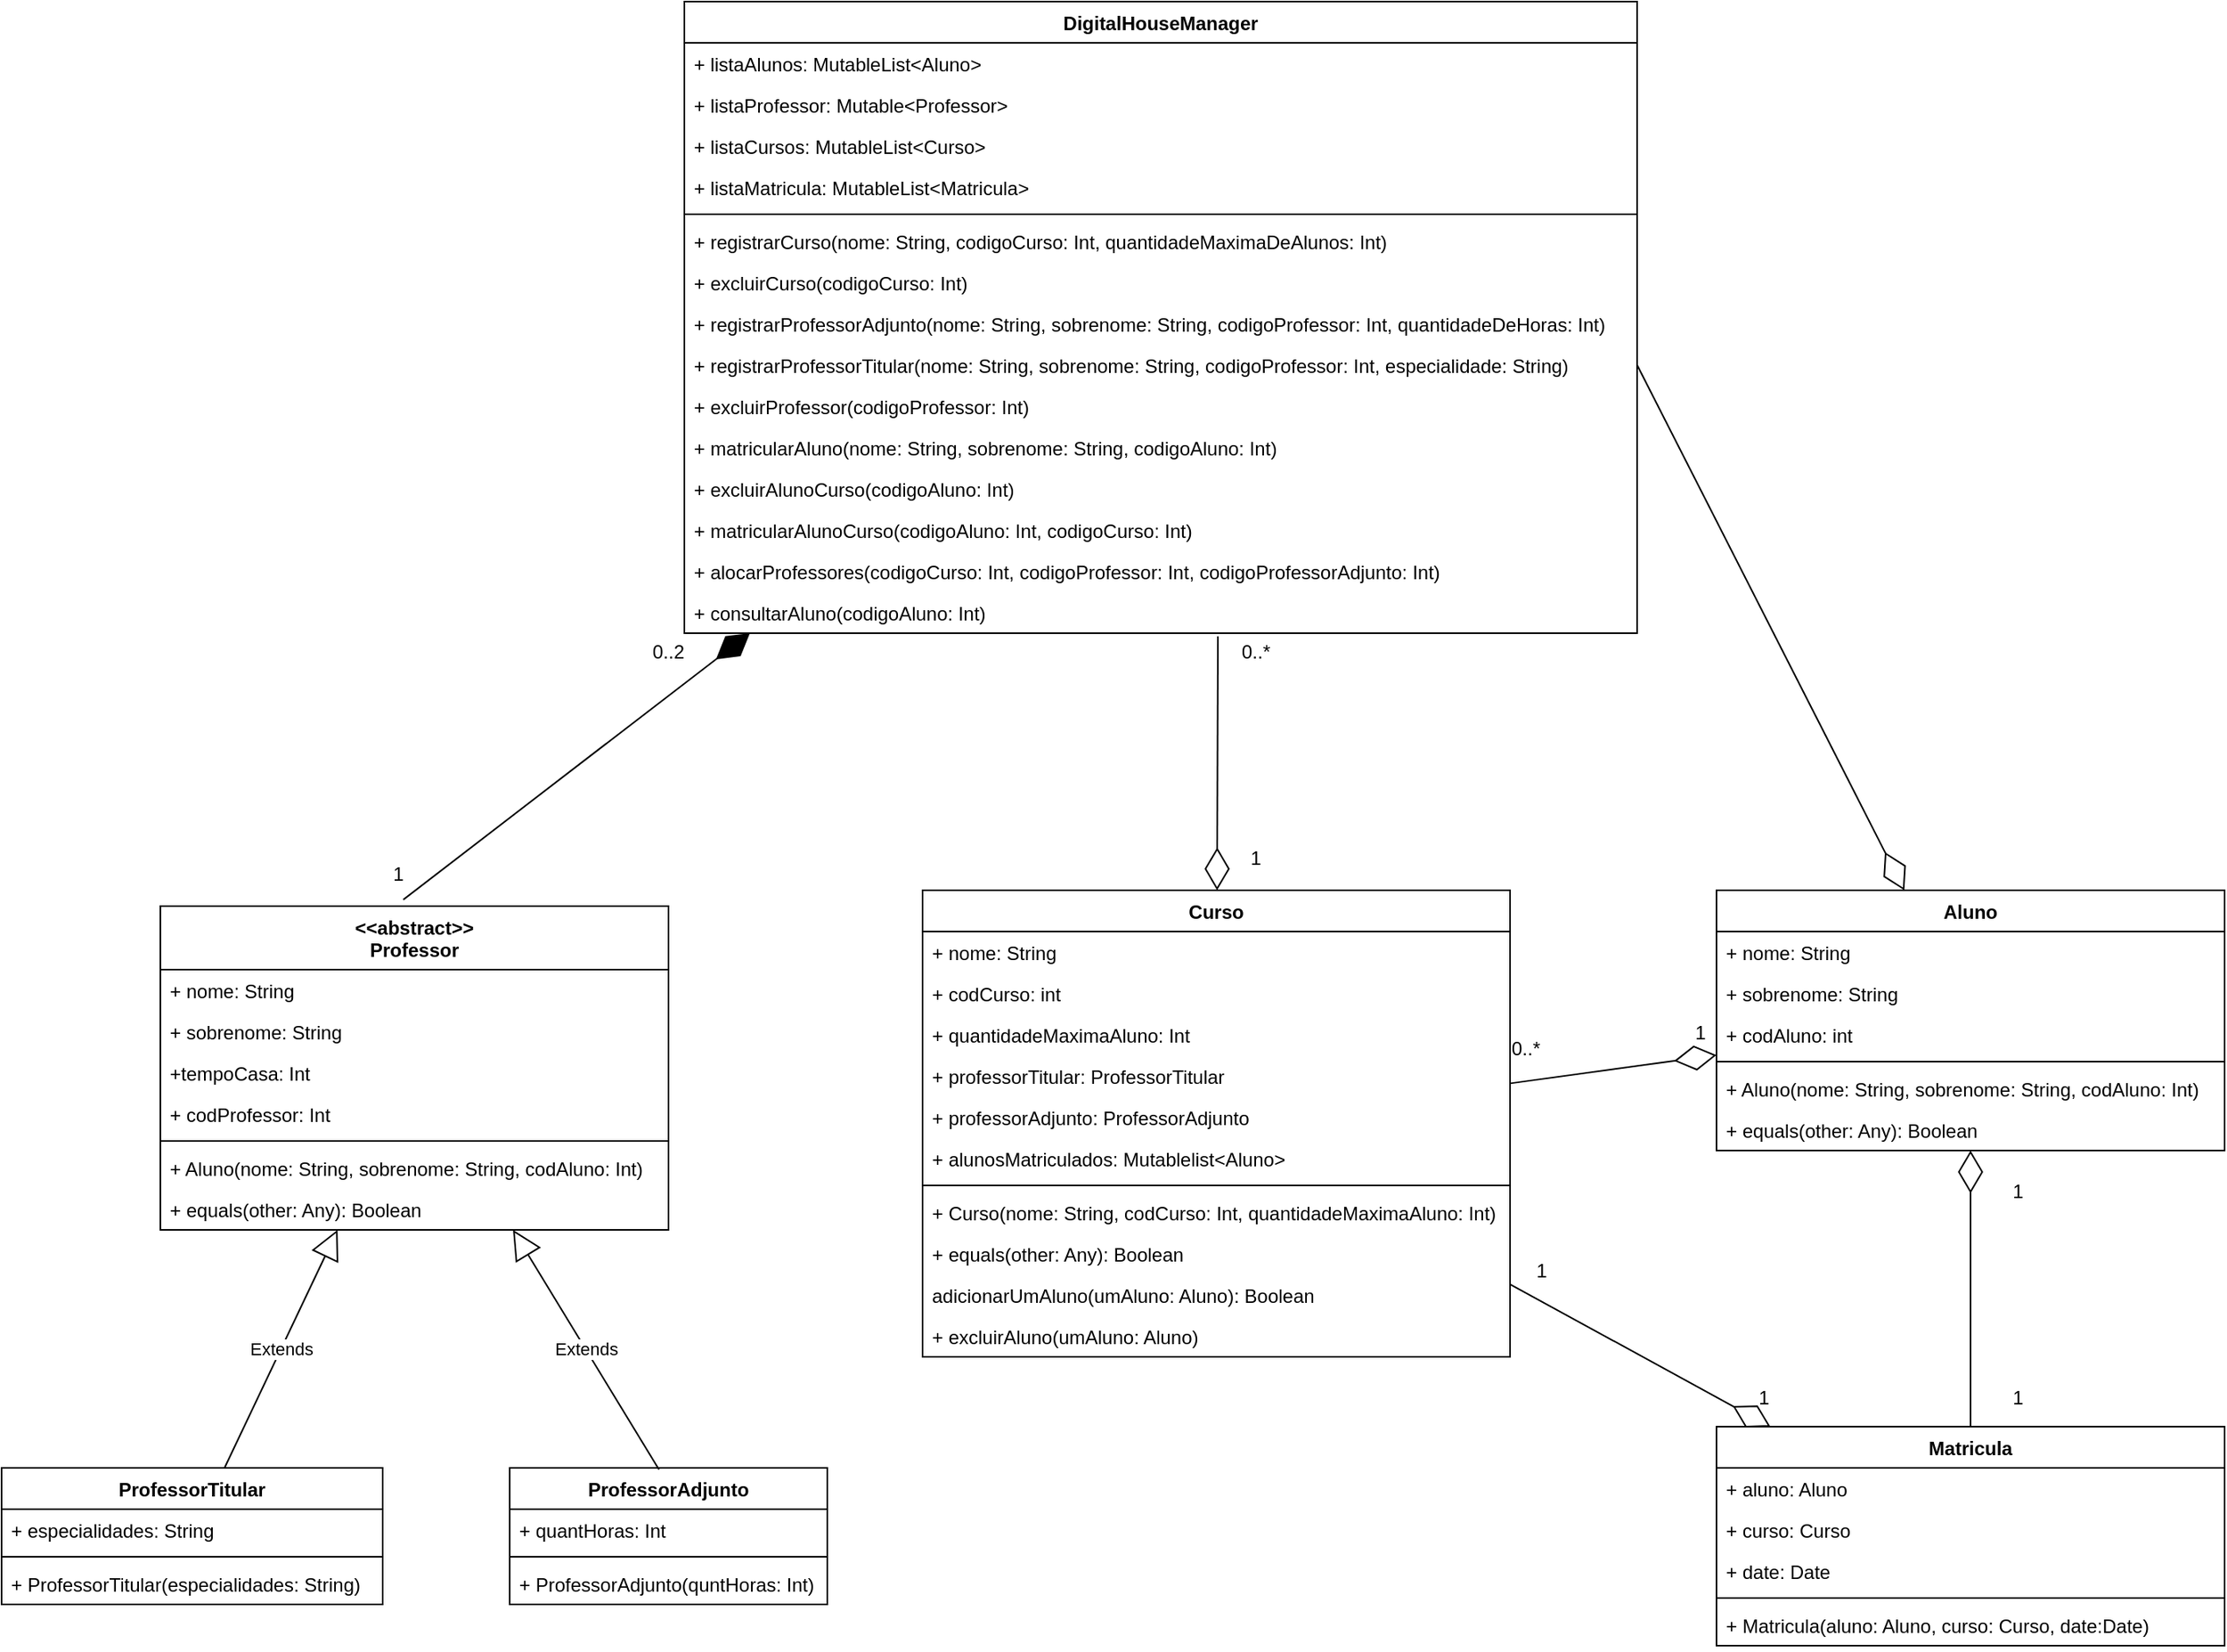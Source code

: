 <mxfile version="13.7.7" type="google"><diagram id="mU43kyaJMPFo3yg4Z0kb" name="Page-1"><mxGraphModel dx="978" dy="752" grid="1" gridSize="10" guides="1" tooltips="1" connect="1" arrows="1" fold="1" page="1" pageScale="1" pageWidth="827" pageHeight="1169" math="0" shadow="0"><root><mxCell id="0"/><mxCell id="1" parent="0"/><mxCell id="C7uTCWnIUBUL3R6jlAHj-46" value="DigitalHouseManager" style="swimlane;fontStyle=1;align=center;verticalAlign=top;childLayout=stackLayout;horizontal=1;startSize=26;horizontalStack=0;resizeParent=1;resizeParentMax=0;resizeLast=0;collapsible=1;marginBottom=0;" vertex="1" parent="1"><mxGeometry x="470" y="90" width="600" height="398" as="geometry"/></mxCell><mxCell id="C7uTCWnIUBUL3R6jlAHj-47" value="+ listaAlunos: MutableList&lt;Aluno&gt;" style="text;strokeColor=none;fillColor=none;align=left;verticalAlign=top;spacingLeft=4;spacingRight=4;overflow=hidden;rotatable=0;points=[[0,0.5],[1,0.5]];portConstraint=eastwest;" vertex="1" parent="C7uTCWnIUBUL3R6jlAHj-46"><mxGeometry y="26" width="600" height="26" as="geometry"/></mxCell><mxCell id="C7uTCWnIUBUL3R6jlAHj-48" value="+ listaProfessor: Mutable&lt;Professor&gt;" style="text;strokeColor=none;fillColor=none;align=left;verticalAlign=top;spacingLeft=4;spacingRight=4;overflow=hidden;rotatable=0;points=[[0,0.5],[1,0.5]];portConstraint=eastwest;" vertex="1" parent="C7uTCWnIUBUL3R6jlAHj-46"><mxGeometry y="52" width="600" height="26" as="geometry"/></mxCell><mxCell id="C7uTCWnIUBUL3R6jlAHj-49" value="+ listaCursos: MutableList&lt;Curso&gt;" style="text;strokeColor=none;fillColor=none;align=left;verticalAlign=top;spacingLeft=4;spacingRight=4;overflow=hidden;rotatable=0;points=[[0,0.5],[1,0.5]];portConstraint=eastwest;" vertex="1" parent="C7uTCWnIUBUL3R6jlAHj-46"><mxGeometry y="78" width="600" height="26" as="geometry"/></mxCell><mxCell id="C7uTCWnIUBUL3R6jlAHj-50" value="+ listaMatricula: MutableList&lt;Matricula&gt;" style="text;strokeColor=none;fillColor=none;align=left;verticalAlign=top;spacingLeft=4;spacingRight=4;overflow=hidden;rotatable=0;points=[[0,0.5],[1,0.5]];portConstraint=eastwest;" vertex="1" parent="C7uTCWnIUBUL3R6jlAHj-46"><mxGeometry y="104" width="600" height="26" as="geometry"/></mxCell><mxCell id="C7uTCWnIUBUL3R6jlAHj-53" value="" style="line;strokeWidth=1;fillColor=none;align=left;verticalAlign=middle;spacingTop=-1;spacingLeft=3;spacingRight=3;rotatable=0;labelPosition=right;points=[];portConstraint=eastwest;" vertex="1" parent="C7uTCWnIUBUL3R6jlAHj-46"><mxGeometry y="130" width="600" height="8" as="geometry"/></mxCell><mxCell id="C7uTCWnIUBUL3R6jlAHj-54" value="+ registrarCurso(nome: String, codigoCurso: Int, quantidadeMaximaDeAlunos: Int)" style="text;strokeColor=none;fillColor=none;align=left;verticalAlign=top;spacingLeft=4;spacingRight=4;overflow=hidden;rotatable=0;points=[[0,0.5],[1,0.5]];portConstraint=eastwest;" vertex="1" parent="C7uTCWnIUBUL3R6jlAHj-46"><mxGeometry y="138" width="600" height="26" as="geometry"/></mxCell><mxCell id="C7uTCWnIUBUL3R6jlAHj-55" value="+ excluirCurso(codigoCurso: Int)" style="text;strokeColor=none;fillColor=none;align=left;verticalAlign=top;spacingLeft=4;spacingRight=4;overflow=hidden;rotatable=0;points=[[0,0.5],[1,0.5]];portConstraint=eastwest;" vertex="1" parent="C7uTCWnIUBUL3R6jlAHj-46"><mxGeometry y="164" width="600" height="26" as="geometry"/></mxCell><mxCell id="C7uTCWnIUBUL3R6jlAHj-56" value="+ registrarProfessorAdjunto(nome: String, sobrenome: String, codigoProfessor: Int, quantidadeDeHoras: Int)" style="text;strokeColor=none;fillColor=none;align=left;verticalAlign=top;spacingLeft=4;spacingRight=4;overflow=hidden;rotatable=0;points=[[0,0.5],[1,0.5]];portConstraint=eastwest;" vertex="1" parent="C7uTCWnIUBUL3R6jlAHj-46"><mxGeometry y="190" width="600" height="26" as="geometry"/></mxCell><mxCell id="C7uTCWnIUBUL3R6jlAHj-58" value="+ registrarProfessorTitular(nome: String, sobrenome: String, codigoProfessor: Int, especialidade: String)" style="text;strokeColor=none;fillColor=none;align=left;verticalAlign=top;spacingLeft=4;spacingRight=4;overflow=hidden;rotatable=0;points=[[0,0.5],[1,0.5]];portConstraint=eastwest;" vertex="1" parent="C7uTCWnIUBUL3R6jlAHj-46"><mxGeometry y="216" width="600" height="26" as="geometry"/></mxCell><mxCell id="C7uTCWnIUBUL3R6jlAHj-59" value="+ excluirProfessor(codigoProfessor: Int)" style="text;strokeColor=none;fillColor=none;align=left;verticalAlign=top;spacingLeft=4;spacingRight=4;overflow=hidden;rotatable=0;points=[[0,0.5],[1,0.5]];portConstraint=eastwest;" vertex="1" parent="C7uTCWnIUBUL3R6jlAHj-46"><mxGeometry y="242" width="600" height="26" as="geometry"/></mxCell><mxCell id="C7uTCWnIUBUL3R6jlAHj-61" value="+ matricularAluno(nome: String, sobrenome: String, codigoAluno: Int)&#10;" style="text;strokeColor=none;fillColor=none;align=left;verticalAlign=top;spacingLeft=4;spacingRight=4;overflow=hidden;rotatable=0;points=[[0,0.5],[1,0.5]];portConstraint=eastwest;" vertex="1" parent="C7uTCWnIUBUL3R6jlAHj-46"><mxGeometry y="268" width="600" height="26" as="geometry"/></mxCell><mxCell id="C7uTCWnIUBUL3R6jlAHj-60" value="+ excluirAlunoCurso(codigoAluno: Int)" style="text;strokeColor=none;fillColor=none;align=left;verticalAlign=top;spacingLeft=4;spacingRight=4;overflow=hidden;rotatable=0;points=[[0,0.5],[1,0.5]];portConstraint=eastwest;" vertex="1" parent="C7uTCWnIUBUL3R6jlAHj-46"><mxGeometry y="294" width="600" height="26" as="geometry"/></mxCell><mxCell id="C7uTCWnIUBUL3R6jlAHj-57" value="+ matricularAlunoCurso(codigoAluno: Int, codigoCurso: Int)" style="text;strokeColor=none;fillColor=none;align=left;verticalAlign=top;spacingLeft=4;spacingRight=4;overflow=hidden;rotatable=0;points=[[0,0.5],[1,0.5]];portConstraint=eastwest;" vertex="1" parent="C7uTCWnIUBUL3R6jlAHj-46"><mxGeometry y="320" width="600" height="26" as="geometry"/></mxCell><mxCell id="C7uTCWnIUBUL3R6jlAHj-62" value="+ alocarProfessores(codigoCurso: Int, codigoProfessor: Int, codigoProfessorAdjunto: Int)" style="text;strokeColor=none;fillColor=none;align=left;verticalAlign=top;spacingLeft=4;spacingRight=4;overflow=hidden;rotatable=0;points=[[0,0.5],[1,0.5]];portConstraint=eastwest;" vertex="1" parent="C7uTCWnIUBUL3R6jlAHj-46"><mxGeometry y="346" width="600" height="26" as="geometry"/></mxCell><mxCell id="C7uTCWnIUBUL3R6jlAHj-63" value="+ consultarAluno(codigoAluno: Int)" style="text;strokeColor=none;fillColor=none;align=left;verticalAlign=top;spacingLeft=4;spacingRight=4;overflow=hidden;rotatable=0;points=[[0,0.5],[1,0.5]];portConstraint=eastwest;" vertex="1" parent="C7uTCWnIUBUL3R6jlAHj-46"><mxGeometry y="372" width="600" height="26" as="geometry"/></mxCell><mxCell id="C7uTCWnIUBUL3R6jlAHj-9" value="&lt;&lt;abstract&gt;&gt;&#10;Professor" style="swimlane;fontStyle=1;align=center;verticalAlign=top;childLayout=stackLayout;horizontal=1;startSize=40;horizontalStack=0;resizeParent=1;resizeParentMax=0;resizeLast=0;collapsible=1;marginBottom=0;" vertex="1" parent="1"><mxGeometry x="140" y="660" width="320" height="204" as="geometry"/></mxCell><mxCell id="C7uTCWnIUBUL3R6jlAHj-10" value="+ nome: String" style="text;strokeColor=none;fillColor=none;align=left;verticalAlign=top;spacingLeft=4;spacingRight=4;overflow=hidden;rotatable=0;points=[[0,0.5],[1,0.5]];portConstraint=eastwest;" vertex="1" parent="C7uTCWnIUBUL3R6jlAHj-9"><mxGeometry y="40" width="320" height="26" as="geometry"/></mxCell><mxCell id="C7uTCWnIUBUL3R6jlAHj-11" value="+ sobrenome: String" style="text;strokeColor=none;fillColor=none;align=left;verticalAlign=top;spacingLeft=4;spacingRight=4;overflow=hidden;rotatable=0;points=[[0,0.5],[1,0.5]];portConstraint=eastwest;" vertex="1" parent="C7uTCWnIUBUL3R6jlAHj-9"><mxGeometry y="66" width="320" height="26" as="geometry"/></mxCell><mxCell id="C7uTCWnIUBUL3R6jlAHj-12" value="+tempoCasa: Int" style="text;strokeColor=none;fillColor=none;align=left;verticalAlign=top;spacingLeft=4;spacingRight=4;overflow=hidden;rotatable=0;points=[[0,0.5],[1,0.5]];portConstraint=eastwest;" vertex="1" parent="C7uTCWnIUBUL3R6jlAHj-9"><mxGeometry y="92" width="320" height="26" as="geometry"/></mxCell><mxCell id="C7uTCWnIUBUL3R6jlAHj-16" value="+ codProfessor: Int" style="text;strokeColor=none;fillColor=none;align=left;verticalAlign=top;spacingLeft=4;spacingRight=4;overflow=hidden;rotatable=0;points=[[0,0.5],[1,0.5]];portConstraint=eastwest;" vertex="1" parent="C7uTCWnIUBUL3R6jlAHj-9"><mxGeometry y="118" width="320" height="26" as="geometry"/></mxCell><mxCell id="C7uTCWnIUBUL3R6jlAHj-13" value="" style="line;strokeWidth=1;fillColor=none;align=left;verticalAlign=middle;spacingTop=-1;spacingLeft=3;spacingRight=3;rotatable=0;labelPosition=right;points=[];portConstraint=eastwest;" vertex="1" parent="C7uTCWnIUBUL3R6jlAHj-9"><mxGeometry y="144" width="320" height="8" as="geometry"/></mxCell><mxCell id="C7uTCWnIUBUL3R6jlAHj-14" value="+ Aluno(nome: String, sobrenome: String, codAluno: Int)" style="text;strokeColor=none;fillColor=none;align=left;verticalAlign=top;spacingLeft=4;spacingRight=4;overflow=hidden;rotatable=0;points=[[0,0.5],[1,0.5]];portConstraint=eastwest;" vertex="1" parent="C7uTCWnIUBUL3R6jlAHj-9"><mxGeometry y="152" width="320" height="26" as="geometry"/></mxCell><mxCell id="C7uTCWnIUBUL3R6jlAHj-15" value="+ equals(other: Any): Boolean" style="text;strokeColor=none;fillColor=none;align=left;verticalAlign=top;spacingLeft=4;spacingRight=4;overflow=hidden;rotatable=0;points=[[0,0.5],[1,0.5]];portConstraint=eastwest;" vertex="1" parent="C7uTCWnIUBUL3R6jlAHj-9"><mxGeometry y="178" width="320" height="26" as="geometry"/></mxCell><mxCell id="C7uTCWnIUBUL3R6jlAHj-17" value="ProfessorTitular" style="swimlane;fontStyle=1;align=center;verticalAlign=top;childLayout=stackLayout;horizontal=1;startSize=26;horizontalStack=0;resizeParent=1;resizeParentMax=0;resizeLast=0;collapsible=1;marginBottom=0;" vertex="1" parent="1"><mxGeometry x="40" y="1014" width="240" height="86" as="geometry"/></mxCell><mxCell id="C7uTCWnIUBUL3R6jlAHj-18" value="+ especialidades: String" style="text;strokeColor=none;fillColor=none;align=left;verticalAlign=top;spacingLeft=4;spacingRight=4;overflow=hidden;rotatable=0;points=[[0,0.5],[1,0.5]];portConstraint=eastwest;" vertex="1" parent="C7uTCWnIUBUL3R6jlAHj-17"><mxGeometry y="26" width="240" height="26" as="geometry"/></mxCell><mxCell id="C7uTCWnIUBUL3R6jlAHj-19" value="" style="line;strokeWidth=1;fillColor=none;align=left;verticalAlign=middle;spacingTop=-1;spacingLeft=3;spacingRight=3;rotatable=0;labelPosition=right;points=[];portConstraint=eastwest;" vertex="1" parent="C7uTCWnIUBUL3R6jlAHj-17"><mxGeometry y="52" width="240" height="8" as="geometry"/></mxCell><mxCell id="C7uTCWnIUBUL3R6jlAHj-20" value="+ ProfessorTitular(especialidades: String)" style="text;strokeColor=none;fillColor=none;align=left;verticalAlign=top;spacingLeft=4;spacingRight=4;overflow=hidden;rotatable=0;points=[[0,0.5],[1,0.5]];portConstraint=eastwest;" vertex="1" parent="C7uTCWnIUBUL3R6jlAHj-17"><mxGeometry y="60" width="240" height="26" as="geometry"/></mxCell><mxCell id="C7uTCWnIUBUL3R6jlAHj-32" value="Curso" style="swimlane;fontStyle=1;align=center;verticalAlign=top;childLayout=stackLayout;horizontal=1;startSize=26;horizontalStack=0;resizeParent=1;resizeParentMax=0;resizeLast=0;collapsible=1;marginBottom=0;" vertex="1" parent="1"><mxGeometry x="620" y="650" width="370" height="294" as="geometry"/></mxCell><mxCell id="C7uTCWnIUBUL3R6jlAHj-33" value="+ nome: String" style="text;strokeColor=none;fillColor=none;align=left;verticalAlign=top;spacingLeft=4;spacingRight=4;overflow=hidden;rotatable=0;points=[[0,0.5],[1,0.5]];portConstraint=eastwest;" vertex="1" parent="C7uTCWnIUBUL3R6jlAHj-32"><mxGeometry y="26" width="370" height="26" as="geometry"/></mxCell><mxCell id="C7uTCWnIUBUL3R6jlAHj-35" value="+ codCurso: int" style="text;strokeColor=none;fillColor=none;align=left;verticalAlign=top;spacingLeft=4;spacingRight=4;overflow=hidden;rotatable=0;points=[[0,0.5],[1,0.5]];portConstraint=eastwest;" vertex="1" parent="C7uTCWnIUBUL3R6jlAHj-32"><mxGeometry y="52" width="370" height="26" as="geometry"/></mxCell><mxCell id="C7uTCWnIUBUL3R6jlAHj-40" value="+ quantidadeMaximaAluno: Int" style="text;strokeColor=none;fillColor=none;align=left;verticalAlign=top;spacingLeft=4;spacingRight=4;overflow=hidden;rotatable=0;points=[[0,0.5],[1,0.5]];portConstraint=eastwest;" vertex="1" parent="C7uTCWnIUBUL3R6jlAHj-32"><mxGeometry y="78" width="370" height="26" as="geometry"/></mxCell><mxCell id="C7uTCWnIUBUL3R6jlAHj-41" value="+ professorTitular: ProfessorTitular" style="text;strokeColor=none;fillColor=none;align=left;verticalAlign=top;spacingLeft=4;spacingRight=4;overflow=hidden;rotatable=0;points=[[0,0.5],[1,0.5]];portConstraint=eastwest;" vertex="1" parent="C7uTCWnIUBUL3R6jlAHj-32"><mxGeometry y="104" width="370" height="26" as="geometry"/></mxCell><mxCell id="C7uTCWnIUBUL3R6jlAHj-42" value="+ professorAdjunto: ProfessorAdjunto" style="text;strokeColor=none;fillColor=none;align=left;verticalAlign=top;spacingLeft=4;spacingRight=4;overflow=hidden;rotatable=0;points=[[0,0.5],[1,0.5]];portConstraint=eastwest;" vertex="1" parent="C7uTCWnIUBUL3R6jlAHj-32"><mxGeometry y="130" width="370" height="26" as="geometry"/></mxCell><mxCell id="C7uTCWnIUBUL3R6jlAHj-39" value="+ alunosMatriculados: Mutablelist&lt;Aluno&gt;" style="text;strokeColor=none;fillColor=none;align=left;verticalAlign=top;spacingLeft=4;spacingRight=4;overflow=hidden;rotatable=0;points=[[0,0.5],[1,0.5]];portConstraint=eastwest;" vertex="1" parent="C7uTCWnIUBUL3R6jlAHj-32"><mxGeometry y="156" width="370" height="26" as="geometry"/></mxCell><mxCell id="C7uTCWnIUBUL3R6jlAHj-36" value="" style="line;strokeWidth=1;fillColor=none;align=left;verticalAlign=middle;spacingTop=-1;spacingLeft=3;spacingRight=3;rotatable=0;labelPosition=right;points=[];portConstraint=eastwest;" vertex="1" parent="C7uTCWnIUBUL3R6jlAHj-32"><mxGeometry y="182" width="370" height="8" as="geometry"/></mxCell><mxCell id="C7uTCWnIUBUL3R6jlAHj-37" value="+ Curso(nome: String, codCurso: Int, quantidadeMaximaAluno: Int)" style="text;strokeColor=none;fillColor=none;align=left;verticalAlign=top;spacingLeft=4;spacingRight=4;overflow=hidden;rotatable=0;points=[[0,0.5],[1,0.5]];portConstraint=eastwest;" vertex="1" parent="C7uTCWnIUBUL3R6jlAHj-32"><mxGeometry y="190" width="370" height="26" as="geometry"/></mxCell><mxCell id="C7uTCWnIUBUL3R6jlAHj-38" value="+ equals(other: Any): Boolean" style="text;strokeColor=none;fillColor=none;align=left;verticalAlign=top;spacingLeft=4;spacingRight=4;overflow=hidden;rotatable=0;points=[[0,0.5],[1,0.5]];portConstraint=eastwest;" vertex="1" parent="C7uTCWnIUBUL3R6jlAHj-32"><mxGeometry y="216" width="370" height="26" as="geometry"/></mxCell><mxCell id="C7uTCWnIUBUL3R6jlAHj-44" value="adicionarUmAluno(umAluno: Aluno): Boolean" style="text;strokeColor=none;fillColor=none;align=left;verticalAlign=top;spacingLeft=4;spacingRight=4;overflow=hidden;rotatable=0;points=[[0,0.5],[1,0.5]];portConstraint=eastwest;" vertex="1" parent="C7uTCWnIUBUL3R6jlAHj-32"><mxGeometry y="242" width="370" height="26" as="geometry"/></mxCell><mxCell id="C7uTCWnIUBUL3R6jlAHj-43" value="+ excluirAluno(umAluno: Aluno)" style="text;strokeColor=none;fillColor=none;align=left;verticalAlign=top;spacingLeft=4;spacingRight=4;overflow=hidden;rotatable=0;points=[[0,0.5],[1,0.5]];portConstraint=eastwest;" vertex="1" parent="C7uTCWnIUBUL3R6jlAHj-32"><mxGeometry y="268" width="370" height="26" as="geometry"/></mxCell><mxCell id="C7uTCWnIUBUL3R6jlAHj-1" value="Aluno" style="swimlane;fontStyle=1;align=center;verticalAlign=top;childLayout=stackLayout;horizontal=1;startSize=26;horizontalStack=0;resizeParent=1;resizeParentMax=0;resizeLast=0;collapsible=1;marginBottom=0;" vertex="1" parent="1"><mxGeometry x="1120" y="650" width="320" height="164" as="geometry"/></mxCell><mxCell id="C7uTCWnIUBUL3R6jlAHj-2" value="+ nome: String" style="text;strokeColor=none;fillColor=none;align=left;verticalAlign=top;spacingLeft=4;spacingRight=4;overflow=hidden;rotatable=0;points=[[0,0.5],[1,0.5]];portConstraint=eastwest;" vertex="1" parent="C7uTCWnIUBUL3R6jlAHj-1"><mxGeometry y="26" width="320" height="26" as="geometry"/></mxCell><mxCell id="C7uTCWnIUBUL3R6jlAHj-5" value="+ sobrenome: String" style="text;strokeColor=none;fillColor=none;align=left;verticalAlign=top;spacingLeft=4;spacingRight=4;overflow=hidden;rotatable=0;points=[[0,0.5],[1,0.5]];portConstraint=eastwest;" vertex="1" parent="C7uTCWnIUBUL3R6jlAHj-1"><mxGeometry y="52" width="320" height="26" as="geometry"/></mxCell><mxCell id="C7uTCWnIUBUL3R6jlAHj-6" value="+ codAluno: int" style="text;strokeColor=none;fillColor=none;align=left;verticalAlign=top;spacingLeft=4;spacingRight=4;overflow=hidden;rotatable=0;points=[[0,0.5],[1,0.5]];portConstraint=eastwest;" vertex="1" parent="C7uTCWnIUBUL3R6jlAHj-1"><mxGeometry y="78" width="320" height="26" as="geometry"/></mxCell><mxCell id="C7uTCWnIUBUL3R6jlAHj-3" value="" style="line;strokeWidth=1;fillColor=none;align=left;verticalAlign=middle;spacingTop=-1;spacingLeft=3;spacingRight=3;rotatable=0;labelPosition=right;points=[];portConstraint=eastwest;" vertex="1" parent="C7uTCWnIUBUL3R6jlAHj-1"><mxGeometry y="104" width="320" height="8" as="geometry"/></mxCell><mxCell id="C7uTCWnIUBUL3R6jlAHj-4" value="+ Aluno(nome: String, sobrenome: String, codAluno: Int)" style="text;strokeColor=none;fillColor=none;align=left;verticalAlign=top;spacingLeft=4;spacingRight=4;overflow=hidden;rotatable=0;points=[[0,0.5],[1,0.5]];portConstraint=eastwest;" vertex="1" parent="C7uTCWnIUBUL3R6jlAHj-1"><mxGeometry y="112" width="320" height="26" as="geometry"/></mxCell><mxCell id="C7uTCWnIUBUL3R6jlAHj-7" value="+ equals(other: Any): Boolean" style="text;strokeColor=none;fillColor=none;align=left;verticalAlign=top;spacingLeft=4;spacingRight=4;overflow=hidden;rotatable=0;points=[[0,0.5],[1,0.5]];portConstraint=eastwest;" vertex="1" parent="C7uTCWnIUBUL3R6jlAHj-1"><mxGeometry y="138" width="320" height="26" as="geometry"/></mxCell><mxCell id="C7uTCWnIUBUL3R6jlAHj-21" value="ProfessorAdjunto" style="swimlane;fontStyle=1;align=center;verticalAlign=top;childLayout=stackLayout;horizontal=1;startSize=26;horizontalStack=0;resizeParent=1;resizeParentMax=0;resizeLast=0;collapsible=1;marginBottom=0;" vertex="1" parent="1"><mxGeometry x="360" y="1014" width="200" height="86" as="geometry"/></mxCell><mxCell id="C7uTCWnIUBUL3R6jlAHj-22" value="+ quantHoras: Int" style="text;strokeColor=none;fillColor=none;align=left;verticalAlign=top;spacingLeft=4;spacingRight=4;overflow=hidden;rotatable=0;points=[[0,0.5],[1,0.5]];portConstraint=eastwest;" vertex="1" parent="C7uTCWnIUBUL3R6jlAHj-21"><mxGeometry y="26" width="200" height="26" as="geometry"/></mxCell><mxCell id="C7uTCWnIUBUL3R6jlAHj-23" value="" style="line;strokeWidth=1;fillColor=none;align=left;verticalAlign=middle;spacingTop=-1;spacingLeft=3;spacingRight=3;rotatable=0;labelPosition=right;points=[];portConstraint=eastwest;" vertex="1" parent="C7uTCWnIUBUL3R6jlAHj-21"><mxGeometry y="52" width="200" height="8" as="geometry"/></mxCell><mxCell id="C7uTCWnIUBUL3R6jlAHj-24" value="+ ProfessorAdjunto(quntHoras: Int)" style="text;strokeColor=none;fillColor=none;align=left;verticalAlign=top;spacingLeft=4;spacingRight=4;overflow=hidden;rotatable=0;points=[[0,0.5],[1,0.5]];portConstraint=eastwest;" vertex="1" parent="C7uTCWnIUBUL3R6jlAHj-21"><mxGeometry y="60" width="200" height="26" as="geometry"/></mxCell><mxCell id="C7uTCWnIUBUL3R6jlAHj-25" value="Matricula" style="swimlane;fontStyle=1;align=center;verticalAlign=top;childLayout=stackLayout;horizontal=1;startSize=26;horizontalStack=0;resizeParent=1;resizeParentMax=0;resizeLast=0;collapsible=1;marginBottom=0;" vertex="1" parent="1"><mxGeometry x="1120" y="988" width="320" height="138" as="geometry"/></mxCell><mxCell id="C7uTCWnIUBUL3R6jlAHj-26" value="+ aluno: Aluno" style="text;strokeColor=none;fillColor=none;align=left;verticalAlign=top;spacingLeft=4;spacingRight=4;overflow=hidden;rotatable=0;points=[[0,0.5],[1,0.5]];portConstraint=eastwest;" vertex="1" parent="C7uTCWnIUBUL3R6jlAHj-25"><mxGeometry y="26" width="320" height="26" as="geometry"/></mxCell><mxCell id="C7uTCWnIUBUL3R6jlAHj-27" value="+ curso: Curso" style="text;strokeColor=none;fillColor=none;align=left;verticalAlign=top;spacingLeft=4;spacingRight=4;overflow=hidden;rotatable=0;points=[[0,0.5],[1,0.5]];portConstraint=eastwest;" vertex="1" parent="C7uTCWnIUBUL3R6jlAHj-25"><mxGeometry y="52" width="320" height="26" as="geometry"/></mxCell><mxCell id="C7uTCWnIUBUL3R6jlAHj-28" value="+ date: Date" style="text;strokeColor=none;fillColor=none;align=left;verticalAlign=top;spacingLeft=4;spacingRight=4;overflow=hidden;rotatable=0;points=[[0,0.5],[1,0.5]];portConstraint=eastwest;" vertex="1" parent="C7uTCWnIUBUL3R6jlAHj-25"><mxGeometry y="78" width="320" height="26" as="geometry"/></mxCell><mxCell id="C7uTCWnIUBUL3R6jlAHj-29" value="" style="line;strokeWidth=1;fillColor=none;align=left;verticalAlign=middle;spacingTop=-1;spacingLeft=3;spacingRight=3;rotatable=0;labelPosition=right;points=[];portConstraint=eastwest;" vertex="1" parent="C7uTCWnIUBUL3R6jlAHj-25"><mxGeometry y="104" width="320" height="8" as="geometry"/></mxCell><mxCell id="C7uTCWnIUBUL3R6jlAHj-30" value="+ Matricula(aluno: Aluno, curso: Curso, date:Date)" style="text;strokeColor=none;fillColor=none;align=left;verticalAlign=top;spacingLeft=4;spacingRight=4;overflow=hidden;rotatable=0;points=[[0,0.5],[1,0.5]];portConstraint=eastwest;" vertex="1" parent="C7uTCWnIUBUL3R6jlAHj-25"><mxGeometry y="112" width="320" height="26" as="geometry"/></mxCell><mxCell id="C7uTCWnIUBUL3R6jlAHj-64" value="" style="endArrow=diamondThin;endFill=0;endSize=24;html=1;exitX=0.5;exitY=0;exitDx=0;exitDy=0;" edge="1" parent="1" source="C7uTCWnIUBUL3R6jlAHj-25" target="C7uTCWnIUBUL3R6jlAHj-7"><mxGeometry width="160" relative="1" as="geometry"><mxPoint x="770" y="1013" as="sourcePoint"/><mxPoint x="1210" y="900" as="targetPoint"/></mxGeometry></mxCell><mxCell id="C7uTCWnIUBUL3R6jlAHj-65" value="" style="endArrow=diamondThin;endFill=0;endSize=24;html=1;" edge="1" parent="1" source="C7uTCWnIUBUL3R6jlAHj-32" target="C7uTCWnIUBUL3R6jlAHj-25"><mxGeometry width="160" relative="1" as="geometry"><mxPoint x="1290" y="998" as="sourcePoint"/><mxPoint x="1290" y="824" as="targetPoint"/></mxGeometry></mxCell><mxCell id="C7uTCWnIUBUL3R6jlAHj-66" value="" style="endArrow=diamondThin;endFill=0;endSize=24;html=1;exitX=1;exitY=0.5;exitDx=0;exitDy=0;" edge="1" parent="1" source="C7uTCWnIUBUL3R6jlAHj-58" target="C7uTCWnIUBUL3R6jlAHj-1"><mxGeometry width="160" relative="1" as="geometry"><mxPoint x="1000" y="751" as="sourcePoint"/><mxPoint x="1130" y="751" as="targetPoint"/></mxGeometry></mxCell><mxCell id="C7uTCWnIUBUL3R6jlAHj-67" value="" style="endArrow=diamondThin;endFill=0;endSize=24;html=1;exitX=0.56;exitY=1.077;exitDx=0;exitDy=0;exitPerimeter=0;" edge="1" parent="1" source="C7uTCWnIUBUL3R6jlAHj-63" target="C7uTCWnIUBUL3R6jlAHj-32"><mxGeometry width="160" relative="1" as="geometry"><mxPoint x="1010" y="761" as="sourcePoint"/><mxPoint x="1140" y="761" as="targetPoint"/></mxGeometry></mxCell><mxCell id="C7uTCWnIUBUL3R6jlAHj-68" value="" style="endArrow=diamondThin;endFill=1;endSize=24;html=1;exitX=0.478;exitY=-0.02;exitDx=0;exitDy=0;exitPerimeter=0;" edge="1" parent="1" source="C7uTCWnIUBUL3R6jlAHj-9" target="C7uTCWnIUBUL3R6jlAHj-46"><mxGeometry width="160" relative="1" as="geometry"><mxPoint x="-20" y="690" as="sourcePoint"/><mxPoint x="140" y="690" as="targetPoint"/></mxGeometry></mxCell><mxCell id="C7uTCWnIUBUL3R6jlAHj-69" value="Extends" style="endArrow=block;endSize=16;endFill=0;html=1;" edge="1" parent="1" source="C7uTCWnIUBUL3R6jlAHj-17" target="C7uTCWnIUBUL3R6jlAHj-9"><mxGeometry width="160" relative="1" as="geometry"><mxPoint x="430" y="890" as="sourcePoint"/><mxPoint x="590" y="890" as="targetPoint"/></mxGeometry></mxCell><mxCell id="C7uTCWnIUBUL3R6jlAHj-70" value="Extends" style="endArrow=block;endSize=16;endFill=0;html=1;exitX=0.47;exitY=0.012;exitDx=0;exitDy=0;exitPerimeter=0;" edge="1" parent="1" source="C7uTCWnIUBUL3R6jlAHj-21" target="C7uTCWnIUBUL3R6jlAHj-9"><mxGeometry width="160" relative="1" as="geometry"><mxPoint x="190.407" y="1024" as="sourcePoint"/><mxPoint x="261.593" y="874" as="targetPoint"/></mxGeometry></mxCell><mxCell id="C7uTCWnIUBUL3R6jlAHj-71" value="1" style="text;html=1;strokeColor=none;fillColor=none;align=center;verticalAlign=middle;whiteSpace=wrap;rounded=0;" vertex="1" parent="1"><mxGeometry x="1290" y="830" width="40" height="20" as="geometry"/></mxCell><mxCell id="C7uTCWnIUBUL3R6jlAHj-72" value="1" style="text;html=1;strokeColor=none;fillColor=none;align=center;verticalAlign=middle;whiteSpace=wrap;rounded=0;" vertex="1" parent="1"><mxGeometry x="1290" y="960" width="40" height="20" as="geometry"/></mxCell><mxCell id="C7uTCWnIUBUL3R6jlAHj-73" value="1" style="text;html=1;strokeColor=none;fillColor=none;align=center;verticalAlign=middle;whiteSpace=wrap;rounded=0;" vertex="1" parent="1"><mxGeometry x="1130" y="960" width="40" height="20" as="geometry"/></mxCell><mxCell id="C7uTCWnIUBUL3R6jlAHj-74" value="1" style="text;html=1;strokeColor=none;fillColor=none;align=center;verticalAlign=middle;whiteSpace=wrap;rounded=0;" vertex="1" parent="1"><mxGeometry x="990" y="880" width="40" height="20" as="geometry"/></mxCell><mxCell id="C7uTCWnIUBUL3R6jlAHj-76" value="" style="endArrow=diamondThin;endFill=0;endSize=24;html=1;" edge="1" parent="1" source="C7uTCWnIUBUL3R6jlAHj-32" target="C7uTCWnIUBUL3R6jlAHj-1"><mxGeometry width="160" relative="1" as="geometry"><mxPoint x="1000" y="908.263" as="sourcePoint"/><mxPoint x="1163.942" y="998" as="targetPoint"/></mxGeometry></mxCell><mxCell id="C7uTCWnIUBUL3R6jlAHj-77" value="1" style="text;html=1;strokeColor=none;fillColor=none;align=center;verticalAlign=middle;whiteSpace=wrap;rounded=0;" vertex="1" parent="1"><mxGeometry x="1090" y="730" width="40" height="20" as="geometry"/></mxCell><mxCell id="C7uTCWnIUBUL3R6jlAHj-78" value="0..*" style="text;html=1;strokeColor=none;fillColor=none;align=center;verticalAlign=middle;whiteSpace=wrap;rounded=0;" vertex="1" parent="1"><mxGeometry x="980" y="740" width="40" height="20" as="geometry"/></mxCell><mxCell id="C7uTCWnIUBUL3R6jlAHj-79" value="0..*" style="text;html=1;strokeColor=none;fillColor=none;align=center;verticalAlign=middle;whiteSpace=wrap;rounded=0;" vertex="1" parent="1"><mxGeometry x="810" y="490" width="40" height="20" as="geometry"/></mxCell><mxCell id="C7uTCWnIUBUL3R6jlAHj-80" value="1" style="text;html=1;strokeColor=none;fillColor=none;align=center;verticalAlign=middle;whiteSpace=wrap;rounded=0;" vertex="1" parent="1"><mxGeometry x="810" y="620" width="40" height="20" as="geometry"/></mxCell><mxCell id="C7uTCWnIUBUL3R6jlAHj-81" value="0..2" style="text;html=1;strokeColor=none;fillColor=none;align=center;verticalAlign=middle;whiteSpace=wrap;rounded=0;" vertex="1" parent="1"><mxGeometry x="440" y="490" width="40" height="20" as="geometry"/></mxCell><mxCell id="C7uTCWnIUBUL3R6jlAHj-82" value="1" style="text;html=1;strokeColor=none;fillColor=none;align=center;verticalAlign=middle;whiteSpace=wrap;rounded=0;" vertex="1" parent="1"><mxGeometry x="270" y="630" width="40" height="20" as="geometry"/></mxCell></root></mxGraphModel></diagram></mxfile>